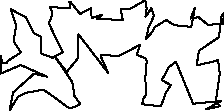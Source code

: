 unitsize(0.001cm);
draw((1380,939)--(1187,706));
draw((1187,706)--(984,965));
draw((984,965)--(1286,525));
draw((1286,525)--(1323,280));
draw((1323,280)--(1429,134));
draw((1429,134)--(1256,61));
draw((1256,61)--(1178,100));
draw((1178,100)--(953,268));
draw((953,268)--(776,392));
draw((776,392)--(457,334));
draw((457,334)--(327,265));
draw((327,265)--(178,24));
draw((178,24)--(241,341));
draw((241,341)--(611,673));
draw((611,673)--(839,620));
draw((839,620)--(376,825));
draw((376,825)--(19,674));
draw((19,674)--(22,987));
draw((22,987)--(53,857));
draw((53,857)--(123,862));
draw((123,862)--(161,906));
draw((161,906)--(378,1048));
draw((378,1048)--(252,1240));
draw((252,1240)--(274,1420));
draw((274,1420)--(298,1513));
draw((298,1513)--(198,1810));
draw((198,1810)--(463,1670));
draw((463,1670)--(611,1384));
draw((611,1384)--(738,1325));
draw((738,1325)--(742,1025));
draw((742,1025)--(938,955));
draw((938,955)--(1115,1052));
draw((1115,1052)--(872,1559));
draw((872,1559)--(928,1700));
draw((928,1700)--(929,1766));
draw((929,1766)--(890,1846));
draw((890,1846)--(1251,1832));
draw((1251,1832)--(1234,1946));
draw((1234,1946)--(1247,1945));
draw((1247,1945)--(1424,1728));
draw((1424,1728)--(1621,1830));
draw((1621,1830)--(1625,1651));
draw((1625,1651)--(1807,1711));
draw((1807,1711)--(1724,1642));
draw((1724,1642)--(2178,1619));
draw((2178,1619)--(2139,1806));
draw((2139,1806)--(2290,1810));
draw((2290,1810)--(2573,1969));
draw((2573,1969)--(2597,1830));
draw((2597,1830)--(2576,1676));
draw((2576,1676)--(2678,1825));
draw((2678,1825)--(2728,1698));
draw((2728,1698)--(2628,1479));
draw((2628,1479)--(2586,1286));
draw((2586,1286)--(2716,1432));
draw((2716,1432)--(2721,1482));
draw((2721,1482)--(2945,1622));
draw((2945,1622)--(2961,1605));
draw((2961,1605)--(3085,1528));
draw((3085,1528)--(3384,1498));
draw((3384,1498)--(3447,1830));
draw((3447,1830)--(3373,1646));
draw((3373,1646)--(3510,1671));
draw((3510,1671)--(3683,1533));
draw((3683,1533)--(3950,1558));
draw((3950,1558)--(3955,1743));
draw((3955,1743)--(3911,1673));
draw((3911,1673)--(3874,1318));
draw((3874,1318)--(3520,1079));
draw((3520,1079)--(3479,821));
draw((3479,821)--(3756,882));
draw((3756,882)--(3822,899));
draw((3822,899)--(3854,923));
draw((3854,923)--(3888,666));
draw((3888,666)--(3875,598));
draw((3875,598)--(3815,169));
draw((3815,169)--(3893,102));
draw((3893,102)--(3640,43));
draw((3640,43)--(3913,192));
draw((3913,192)--(3416,143));
draw((3416,143)--(3113,885));
draw((3113,885)--(2991,792));
draw((2991,792)--(2863,558));
draw((2863,558)--(3022,474));
draw((3022,474)--(2936,337));
draw((2936,337)--(2848,96));
draw((2848,96)--(2519,135));
draw((2519,135)--(2542,236));
draw((2542,236)--(2588,302));
draw((2588,302)--(2573,599));
draw((2573,599)--(2599,901));
draw((2599,901)--(2574,946));
draw((2574,946)--(2421,1007));
draw((2421,1007)--(2482,1183));
draw((2482,1183)--(2097,981));
draw((2097,981)--(1787,1009));
draw((1787,1009)--(1795,962));
draw((1795,962)--(1917,687));
draw((1917,687)--(1393,1368));
draw((1393,1368)--(1380,939));
